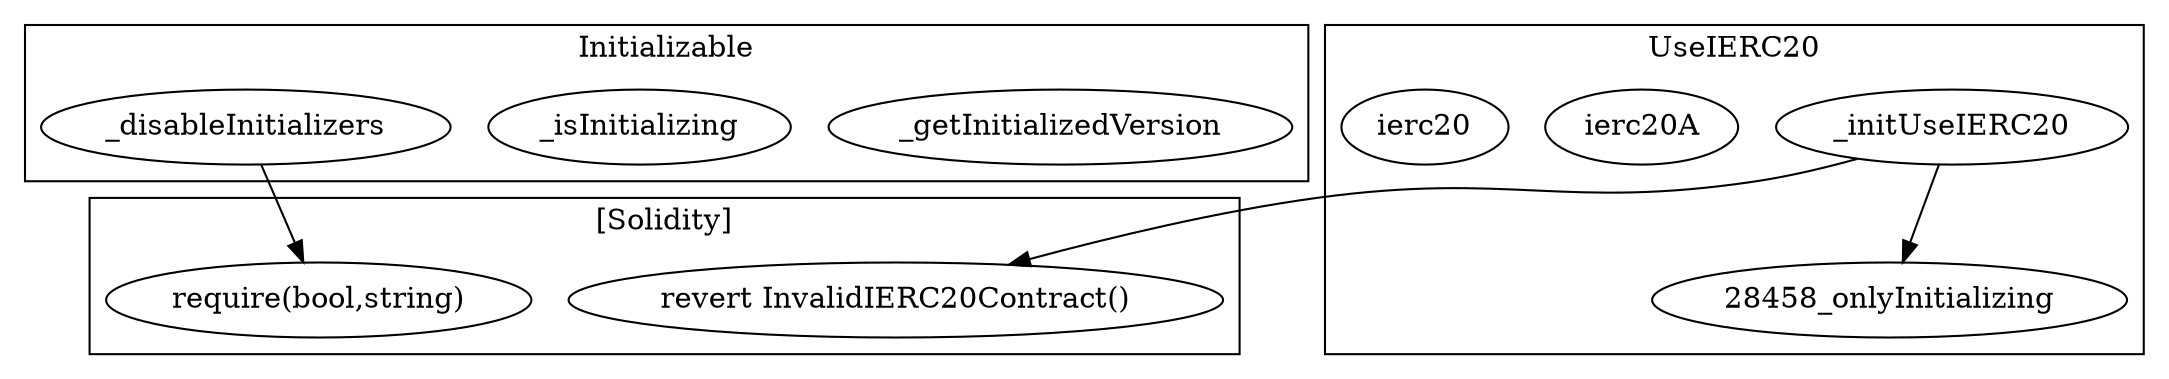 strict digraph {
subgraph cluster_3088_Initializable {
label = "Initializable"
"3088__getInitializedVersion" [label="_getInitializedVersion"]
"3088__isInitializing" [label="_isInitializing"]
"3088__disableInitializers" [label="_disableInitializers"]
}subgraph cluster_28458_UseIERC20 {
label = "UseIERC20"
"28458__initUseIERC20" [label="_initUseIERC20"]
"28458_ierc20A" [label="ierc20A"]
"28458_ierc20" [label="ierc20"]
"28458__initUseIERC20" -> "28458_onlyInitializing"
}subgraph cluster_solidity {
label = "[Solidity]"
"require(bool,string)" 
"revert InvalidIERC20Contract()" 
"28458__initUseIERC20" -> "revert InvalidIERC20Contract()"
"3088__disableInitializers" -> "require(bool,string)"
}
}